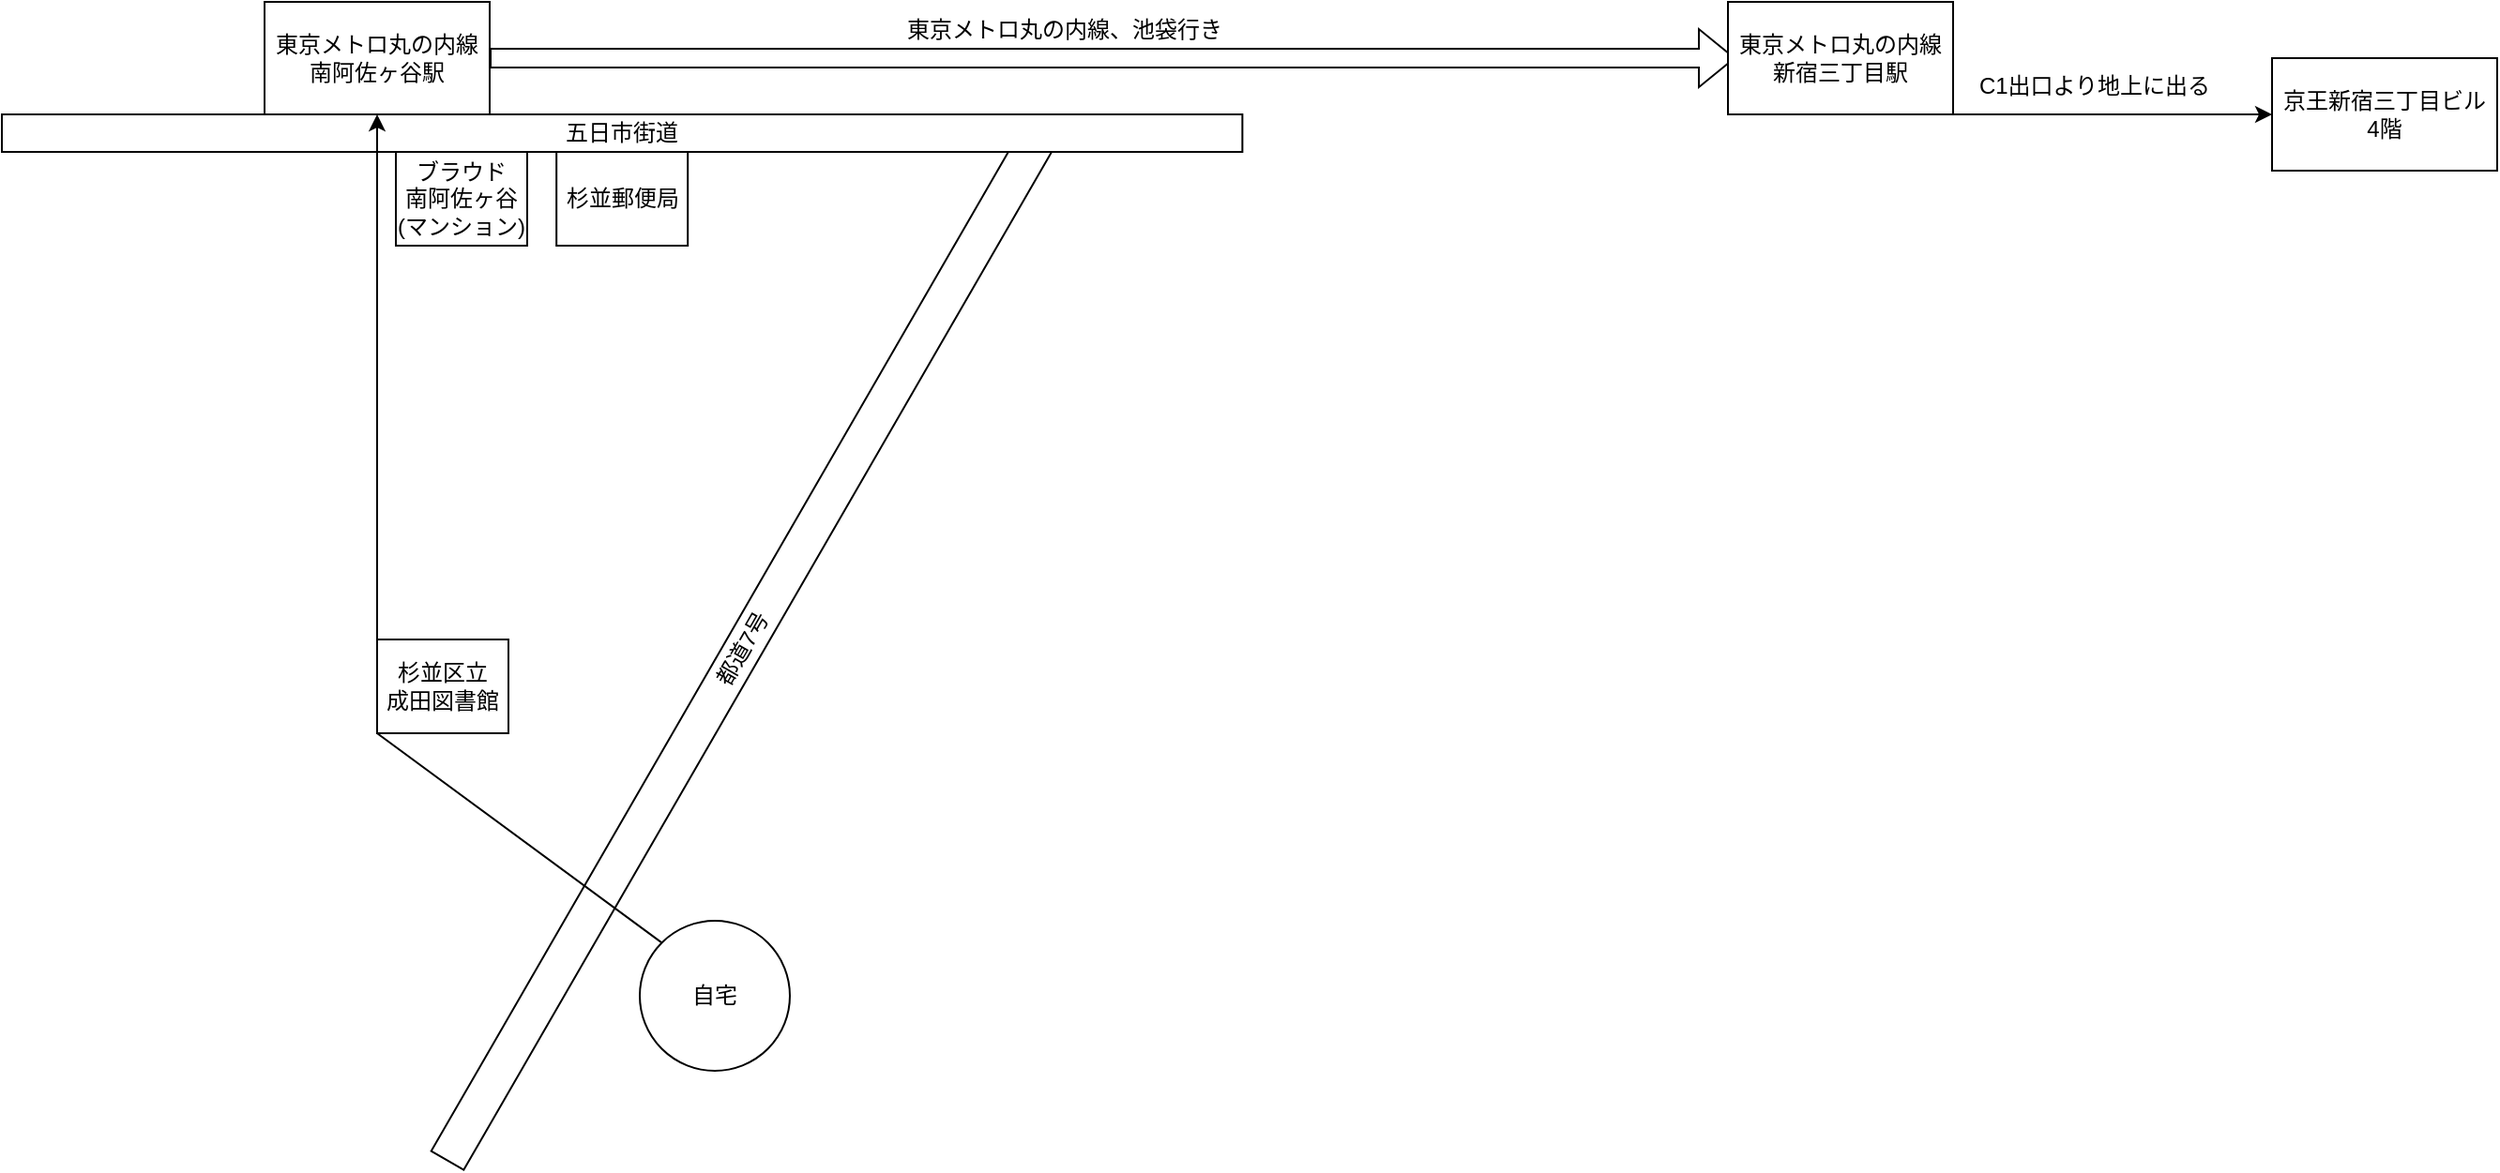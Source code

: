 <mxfile version="22.0.2" type="device">
  <diagram name="ページ1" id="NKPZZOQx5-XQ6p6UbQd2">
    <mxGraphModel dx="1728" dy="2281" grid="1" gridSize="10" guides="1" tooltips="1" connect="1" arrows="1" fold="1" page="1" pageScale="1" pageWidth="827" pageHeight="1169" math="0" shadow="0">
      <root>
        <mxCell id="0" />
        <mxCell id="1" parent="0" />
        <mxCell id="JF75MMqwgY8A7bRtOh7g-5" value="都道7号" style="rounded=0;whiteSpace=wrap;html=1;rotation=-60;" parent="1" vertex="1">
          <mxGeometry x="80" y="235" width="630" height="20" as="geometry" />
        </mxCell>
        <mxCell id="JF75MMqwgY8A7bRtOh7g-6" value="五日市街道" style="rounded=0;whiteSpace=wrap;html=1;" parent="1" vertex="1">
          <mxGeometry y="-40" width="661.19" height="20" as="geometry" />
        </mxCell>
        <mxCell id="JF75MMqwgY8A7bRtOh7g-2" value="自宅" style="ellipse;whiteSpace=wrap;html=1;aspect=fixed;" parent="1" vertex="1">
          <mxGeometry x="340" y="390" width="80" height="80" as="geometry" />
        </mxCell>
        <mxCell id="JF75MMqwgY8A7bRtOh7g-4" value="東京メトロ丸の内線&lt;div&gt;南阿佐ヶ谷駅&lt;/div&gt;" style="rounded=0;whiteSpace=wrap;html=1;" parent="1" vertex="1">
          <mxGeometry x="140" y="-100" width="120" height="60" as="geometry" />
        </mxCell>
        <mxCell id="JF75MMqwgY8A7bRtOh7g-3" value="" style="endArrow=classic;html=1;rounded=0;exitX=0;exitY=0;exitDx=0;exitDy=0;" parent="1" source="JF75MMqwgY8A7bRtOh7g-2" target="JF75MMqwgY8A7bRtOh7g-4" edge="1">
          <mxGeometry width="50" height="50" relative="1" as="geometry">
            <mxPoint x="200" y="240" as="sourcePoint" />
            <mxPoint x="200" y="-70" as="targetPoint" />
            <Array as="points">
              <mxPoint x="200" y="290" />
            </Array>
          </mxGeometry>
        </mxCell>
        <mxCell id="JF75MMqwgY8A7bRtOh7g-8" value="" style="shape=flexArrow;endArrow=classic;html=1;rounded=0;exitX=1;exitY=0.5;exitDx=0;exitDy=0;" parent="1" source="JF75MMqwgY8A7bRtOh7g-4" edge="1">
          <mxGeometry width="50" height="50" relative="1" as="geometry">
            <mxPoint x="380" y="-20" as="sourcePoint" />
            <mxPoint x="924" y="-70" as="targetPoint" />
          </mxGeometry>
        </mxCell>
        <mxCell id="JF75MMqwgY8A7bRtOh7g-9" value="東京メトロ丸の内線&lt;div&gt;新宿三丁目駅&lt;/div&gt;" style="rounded=0;whiteSpace=wrap;html=1;" parent="1" vertex="1">
          <mxGeometry x="920" y="-100" width="120" height="60" as="geometry" />
        </mxCell>
        <mxCell id="JF75MMqwgY8A7bRtOh7g-10" value="" style="endArrow=classic;html=1;rounded=0;exitX=1;exitY=1;exitDx=0;exitDy=0;entryX=0;entryY=0.5;entryDx=0;entryDy=0;" parent="1" source="JF75MMqwgY8A7bRtOh7g-9" target="JF75MMqwgY8A7bRtOh7g-11" edge="1">
          <mxGeometry width="50" height="50" relative="1" as="geometry">
            <mxPoint x="740" y="-20" as="sourcePoint" />
            <mxPoint x="1120" y="-40" as="targetPoint" />
          </mxGeometry>
        </mxCell>
        <mxCell id="JF75MMqwgY8A7bRtOh7g-11" value="京王新宿三丁目ビル&lt;br&gt;4階" style="rounded=0;whiteSpace=wrap;html=1;" parent="1" vertex="1">
          <mxGeometry x="1210" y="-70" width="120" height="60" as="geometry" />
        </mxCell>
        <mxCell id="VpM3XtP2M4gK9yom44-Z-1" value="東京メトロ丸の内線、池袋行き" style="text;html=1;align=center;verticalAlign=middle;resizable=0;points=[];autosize=1;strokeColor=none;fillColor=none;" parent="1" vertex="1">
          <mxGeometry x="471.19" y="-100" width="190" height="30" as="geometry" />
        </mxCell>
        <mxCell id="VpM3XtP2M4gK9yom44-Z-2" value="C1出口より地上に出る" style="text;html=1;align=center;verticalAlign=middle;resizable=0;points=[];autosize=1;strokeColor=none;fillColor=none;" parent="1" vertex="1">
          <mxGeometry x="1040" y="-70" width="150" height="30" as="geometry" />
        </mxCell>
        <mxCell id="VpM3XtP2M4gK9yom44-Z-3" value="杉並区立&lt;br&gt;成田図書館" style="rounded=0;whiteSpace=wrap;html=1;" parent="1" vertex="1">
          <mxGeometry x="200" y="240" width="70" height="50" as="geometry" />
        </mxCell>
        <mxCell id="VpM3XtP2M4gK9yom44-Z-4" value="杉並郵便局" style="rounded=0;whiteSpace=wrap;html=1;" parent="1" vertex="1">
          <mxGeometry x="295.59" y="-20" width="70" height="50" as="geometry" />
        </mxCell>
        <mxCell id="VpM3XtP2M4gK9yom44-Z-5" value="ブラウド&lt;br&gt;南阿佐ヶ谷&lt;br&gt;(マンション)" style="rounded=0;whiteSpace=wrap;html=1;" parent="1" vertex="1">
          <mxGeometry x="210" y="-20" width="70" height="50" as="geometry" />
        </mxCell>
      </root>
    </mxGraphModel>
  </diagram>
</mxfile>
